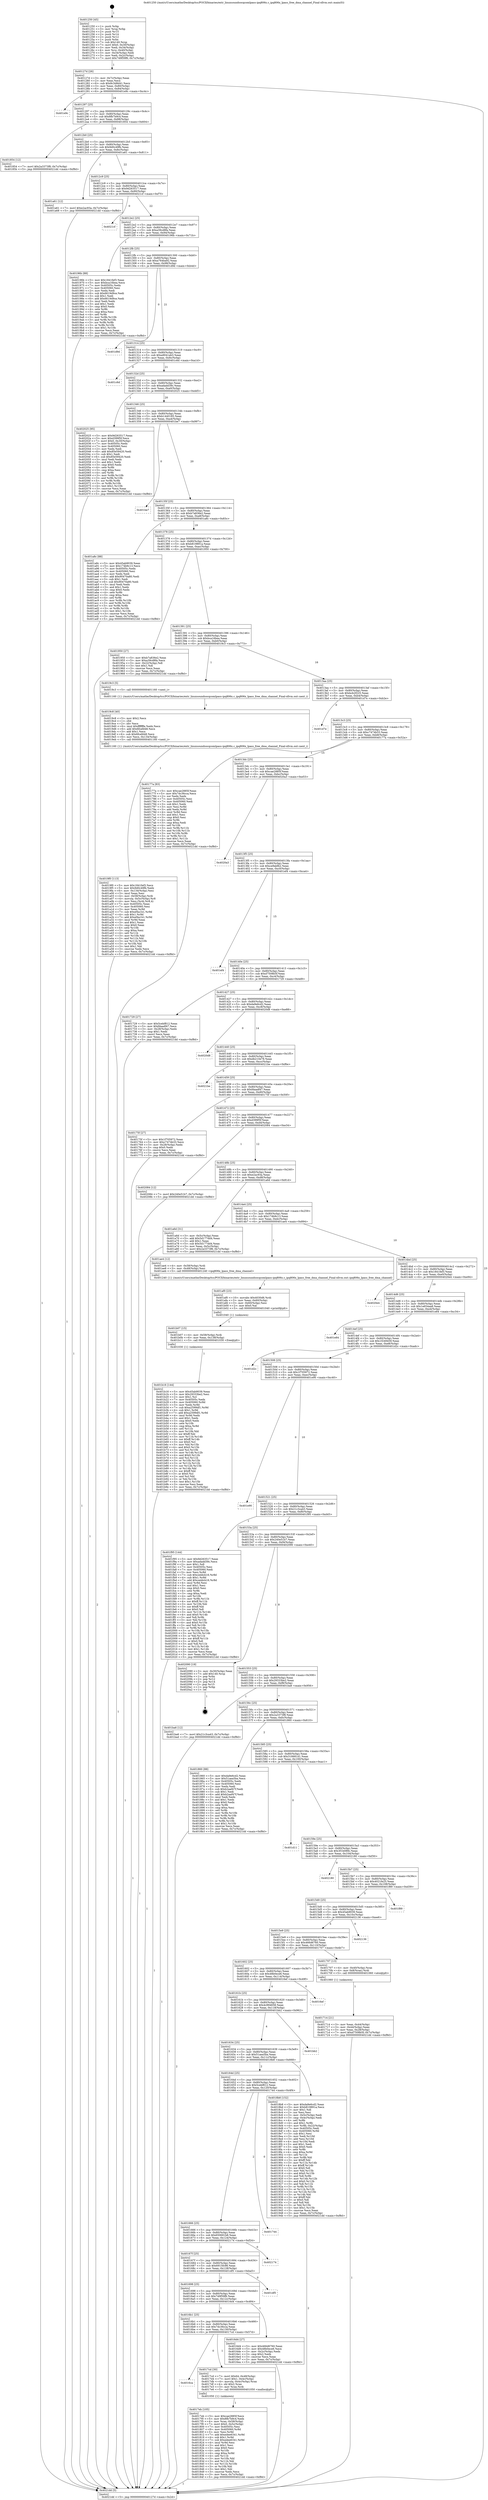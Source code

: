 digraph "0x401250" {
  label = "0x401250 (/mnt/c/Users/mathe/Desktop/tcc/POCII/binaries/extr_linuxsoundsocqcomlpass-ipq806x.c_ipq806x_lpass_free_dma_channel_Final-ollvm.out::main(0))"
  labelloc = "t"
  node[shape=record]

  Entry [label="",width=0.3,height=0.3,shape=circle,fillcolor=black,style=filled]
  "0x40127d" [label="{
     0x40127d [26]\l
     | [instrs]\l
     &nbsp;&nbsp;0x40127d \<+3\>: mov -0x7c(%rbp),%eax\l
     &nbsp;&nbsp;0x401280 \<+2\>: mov %eax,%ecx\l
     &nbsp;&nbsp;0x401282 \<+6\>: sub $0x8c3d8d41,%ecx\l
     &nbsp;&nbsp;0x401288 \<+3\>: mov %eax,-0x80(%rbp)\l
     &nbsp;&nbsp;0x40128b \<+6\>: mov %ecx,-0x84(%rbp)\l
     &nbsp;&nbsp;0x401291 \<+6\>: je 0000000000401e9c \<main+0xc4c\>\l
  }"]
  "0x401e9c" [label="{
     0x401e9c\l
  }", style=dashed]
  "0x401297" [label="{
     0x401297 [25]\l
     | [instrs]\l
     &nbsp;&nbsp;0x401297 \<+5\>: jmp 000000000040129c \<main+0x4c\>\l
     &nbsp;&nbsp;0x40129c \<+3\>: mov -0x80(%rbp),%eax\l
     &nbsp;&nbsp;0x40129f \<+5\>: sub $0x8fb7b9c4,%eax\l
     &nbsp;&nbsp;0x4012a4 \<+6\>: mov %eax,-0x88(%rbp)\l
     &nbsp;&nbsp;0x4012aa \<+6\>: je 0000000000401854 \<main+0x604\>\l
  }"]
  Exit [label="",width=0.3,height=0.3,shape=circle,fillcolor=black,style=filled,peripheries=2]
  "0x401854" [label="{
     0x401854 [12]\l
     | [instrs]\l
     &nbsp;&nbsp;0x401854 \<+7\>: movl $0x2a3373f8,-0x7c(%rbp)\l
     &nbsp;&nbsp;0x40185b \<+5\>: jmp 00000000004021dd \<main+0xf8d\>\l
  }"]
  "0x4012b0" [label="{
     0x4012b0 [25]\l
     | [instrs]\l
     &nbsp;&nbsp;0x4012b0 \<+5\>: jmp 00000000004012b5 \<main+0x65\>\l
     &nbsp;&nbsp;0x4012b5 \<+3\>: mov -0x80(%rbp),%eax\l
     &nbsp;&nbsp;0x4012b8 \<+5\>: sub $0x9d0c49fb,%eax\l
     &nbsp;&nbsp;0x4012bd \<+6\>: mov %eax,-0x8c(%rbp)\l
     &nbsp;&nbsp;0x4012c3 \<+6\>: je 0000000000401a61 \<main+0x811\>\l
  }"]
  "0x401b16" [label="{
     0x401b16 [144]\l
     | [instrs]\l
     &nbsp;&nbsp;0x401b16 \<+5\>: mov $0x45ab9039,%eax\l
     &nbsp;&nbsp;0x401b1b \<+5\>: mov $0x29333be2,%esi\l
     &nbsp;&nbsp;0x401b20 \<+2\>: mov $0x1,%cl\l
     &nbsp;&nbsp;0x401b22 \<+7\>: mov 0x40505c,%edx\l
     &nbsp;&nbsp;0x401b29 \<+8\>: mov 0x405060,%r8d\l
     &nbsp;&nbsp;0x401b31 \<+3\>: mov %edx,%r9d\l
     &nbsp;&nbsp;0x401b34 \<+7\>: sub $0xa2599df1,%r9d\l
     &nbsp;&nbsp;0x401b3b \<+4\>: sub $0x1,%r9d\l
     &nbsp;&nbsp;0x401b3f \<+7\>: add $0xa2599df1,%r9d\l
     &nbsp;&nbsp;0x401b46 \<+4\>: imul %r9d,%edx\l
     &nbsp;&nbsp;0x401b4a \<+3\>: and $0x1,%edx\l
     &nbsp;&nbsp;0x401b4d \<+3\>: cmp $0x0,%edx\l
     &nbsp;&nbsp;0x401b50 \<+4\>: sete %r10b\l
     &nbsp;&nbsp;0x401b54 \<+4\>: cmp $0xa,%r8d\l
     &nbsp;&nbsp;0x401b58 \<+4\>: setl %r11b\l
     &nbsp;&nbsp;0x401b5c \<+3\>: mov %r10b,%bl\l
     &nbsp;&nbsp;0x401b5f \<+3\>: xor $0xff,%bl\l
     &nbsp;&nbsp;0x401b62 \<+3\>: mov %r11b,%r14b\l
     &nbsp;&nbsp;0x401b65 \<+4\>: xor $0xff,%r14b\l
     &nbsp;&nbsp;0x401b69 \<+3\>: xor $0x0,%cl\l
     &nbsp;&nbsp;0x401b6c \<+3\>: mov %bl,%r15b\l
     &nbsp;&nbsp;0x401b6f \<+4\>: and $0x0,%r15b\l
     &nbsp;&nbsp;0x401b73 \<+3\>: and %cl,%r10b\l
     &nbsp;&nbsp;0x401b76 \<+3\>: mov %r14b,%r12b\l
     &nbsp;&nbsp;0x401b79 \<+4\>: and $0x0,%r12b\l
     &nbsp;&nbsp;0x401b7d \<+3\>: and %cl,%r11b\l
     &nbsp;&nbsp;0x401b80 \<+3\>: or %r10b,%r15b\l
     &nbsp;&nbsp;0x401b83 \<+3\>: or %r11b,%r12b\l
     &nbsp;&nbsp;0x401b86 \<+3\>: xor %r12b,%r15b\l
     &nbsp;&nbsp;0x401b89 \<+3\>: or %r14b,%bl\l
     &nbsp;&nbsp;0x401b8c \<+3\>: xor $0xff,%bl\l
     &nbsp;&nbsp;0x401b8f \<+3\>: or $0x0,%cl\l
     &nbsp;&nbsp;0x401b92 \<+2\>: and %cl,%bl\l
     &nbsp;&nbsp;0x401b94 \<+3\>: or %bl,%r15b\l
     &nbsp;&nbsp;0x401b97 \<+4\>: test $0x1,%r15b\l
     &nbsp;&nbsp;0x401b9b \<+3\>: cmovne %esi,%eax\l
     &nbsp;&nbsp;0x401b9e \<+3\>: mov %eax,-0x7c(%rbp)\l
     &nbsp;&nbsp;0x401ba1 \<+5\>: jmp 00000000004021dd \<main+0xf8d\>\l
  }"]
  "0x401a61" [label="{
     0x401a61 [12]\l
     | [instrs]\l
     &nbsp;&nbsp;0x401a61 \<+7\>: movl $0xe2ac93a,-0x7c(%rbp)\l
     &nbsp;&nbsp;0x401a68 \<+5\>: jmp 00000000004021dd \<main+0xf8d\>\l
  }"]
  "0x4012c9" [label="{
     0x4012c9 [25]\l
     | [instrs]\l
     &nbsp;&nbsp;0x4012c9 \<+5\>: jmp 00000000004012ce \<main+0x7e\>\l
     &nbsp;&nbsp;0x4012ce \<+3\>: mov -0x80(%rbp),%eax\l
     &nbsp;&nbsp;0x4012d1 \<+5\>: sub $0x9d263517,%eax\l
     &nbsp;&nbsp;0x4012d6 \<+6\>: mov %eax,-0x90(%rbp)\l
     &nbsp;&nbsp;0x4012dc \<+6\>: je 00000000004021cf \<main+0xf7f\>\l
  }"]
  "0x401b07" [label="{
     0x401b07 [15]\l
     | [instrs]\l
     &nbsp;&nbsp;0x401b07 \<+4\>: mov -0x58(%rbp),%rdi\l
     &nbsp;&nbsp;0x401b0b \<+6\>: mov %eax,-0x138(%rbp)\l
     &nbsp;&nbsp;0x401b11 \<+5\>: call 0000000000401030 \<free@plt\>\l
     | [calls]\l
     &nbsp;&nbsp;0x401030 \{1\} (unknown)\l
  }"]
  "0x4021cf" [label="{
     0x4021cf\l
  }", style=dashed]
  "0x4012e2" [label="{
     0x4012e2 [25]\l
     | [instrs]\l
     &nbsp;&nbsp;0x4012e2 \<+5\>: jmp 00000000004012e7 \<main+0x97\>\l
     &nbsp;&nbsp;0x4012e7 \<+3\>: mov -0x80(%rbp),%eax\l
     &nbsp;&nbsp;0x4012ea \<+5\>: sub $0xa39cd8fa,%eax\l
     &nbsp;&nbsp;0x4012ef \<+6\>: mov %eax,-0x94(%rbp)\l
     &nbsp;&nbsp;0x4012f5 \<+6\>: je 000000000040196b \<main+0x71b\>\l
  }"]
  "0x401af0" [label="{
     0x401af0 [23]\l
     | [instrs]\l
     &nbsp;&nbsp;0x401af0 \<+10\>: movabs $0x4030d6,%rdi\l
     &nbsp;&nbsp;0x401afa \<+3\>: mov %eax,-0x60(%rbp)\l
     &nbsp;&nbsp;0x401afd \<+3\>: mov -0x60(%rbp),%esi\l
     &nbsp;&nbsp;0x401b00 \<+2\>: mov $0x0,%al\l
     &nbsp;&nbsp;0x401b02 \<+5\>: call 0000000000401040 \<printf@plt\>\l
     | [calls]\l
     &nbsp;&nbsp;0x401040 \{1\} (unknown)\l
  }"]
  "0x40196b" [label="{
     0x40196b [88]\l
     | [instrs]\l
     &nbsp;&nbsp;0x40196b \<+5\>: mov $0x1841fef3,%eax\l
     &nbsp;&nbsp;0x401970 \<+5\>: mov $0xbca16bea,%ecx\l
     &nbsp;&nbsp;0x401975 \<+7\>: mov 0x40505c,%edx\l
     &nbsp;&nbsp;0x40197c \<+7\>: mov 0x405060,%esi\l
     &nbsp;&nbsp;0x401983 \<+2\>: mov %edx,%edi\l
     &nbsp;&nbsp;0x401985 \<+6\>: sub $0x6619d9ce,%edi\l
     &nbsp;&nbsp;0x40198b \<+3\>: sub $0x1,%edi\l
     &nbsp;&nbsp;0x40198e \<+6\>: add $0x6619d9ce,%edi\l
     &nbsp;&nbsp;0x401994 \<+3\>: imul %edi,%edx\l
     &nbsp;&nbsp;0x401997 \<+3\>: and $0x1,%edx\l
     &nbsp;&nbsp;0x40199a \<+3\>: cmp $0x0,%edx\l
     &nbsp;&nbsp;0x40199d \<+4\>: sete %r8b\l
     &nbsp;&nbsp;0x4019a1 \<+3\>: cmp $0xa,%esi\l
     &nbsp;&nbsp;0x4019a4 \<+4\>: setl %r9b\l
     &nbsp;&nbsp;0x4019a8 \<+3\>: mov %r8b,%r10b\l
     &nbsp;&nbsp;0x4019ab \<+3\>: and %r9b,%r10b\l
     &nbsp;&nbsp;0x4019ae \<+3\>: xor %r9b,%r8b\l
     &nbsp;&nbsp;0x4019b1 \<+3\>: or %r8b,%r10b\l
     &nbsp;&nbsp;0x4019b4 \<+4\>: test $0x1,%r10b\l
     &nbsp;&nbsp;0x4019b8 \<+3\>: cmovne %ecx,%eax\l
     &nbsp;&nbsp;0x4019bb \<+3\>: mov %eax,-0x7c(%rbp)\l
     &nbsp;&nbsp;0x4019be \<+5\>: jmp 00000000004021dd \<main+0xf8d\>\l
  }"]
  "0x4012fb" [label="{
     0x4012fb [25]\l
     | [instrs]\l
     &nbsp;&nbsp;0x4012fb \<+5\>: jmp 0000000000401300 \<main+0xb0\>\l
     &nbsp;&nbsp;0x401300 \<+3\>: mov -0x80(%rbp),%eax\l
     &nbsp;&nbsp;0x401303 \<+5\>: sub $0xa764ba92,%eax\l
     &nbsp;&nbsp;0x401308 \<+6\>: mov %eax,-0x98(%rbp)\l
     &nbsp;&nbsp;0x40130e \<+6\>: je 0000000000401d9d \<main+0xb4d\>\l
  }"]
  "0x4019f0" [label="{
     0x4019f0 [113]\l
     | [instrs]\l
     &nbsp;&nbsp;0x4019f0 \<+5\>: mov $0x1841fef3,%ecx\l
     &nbsp;&nbsp;0x4019f5 \<+5\>: mov $0x9d0c49fb,%edx\l
     &nbsp;&nbsp;0x4019fa \<+6\>: mov -0x134(%rbp),%esi\l
     &nbsp;&nbsp;0x401a00 \<+3\>: imul %eax,%esi\l
     &nbsp;&nbsp;0x401a03 \<+4\>: mov -0x58(%rbp),%rdi\l
     &nbsp;&nbsp;0x401a07 \<+4\>: movslq -0x5c(%rbp),%r8\l
     &nbsp;&nbsp;0x401a0b \<+4\>: mov %esi,(%rdi,%r8,4)\l
     &nbsp;&nbsp;0x401a0f \<+7\>: mov 0x40505c,%eax\l
     &nbsp;&nbsp;0x401a16 \<+7\>: mov 0x405060,%esi\l
     &nbsp;&nbsp;0x401a1d \<+3\>: mov %eax,%r9d\l
     &nbsp;&nbsp;0x401a20 \<+7\>: sub $0xef4a1b1,%r9d\l
     &nbsp;&nbsp;0x401a27 \<+4\>: sub $0x1,%r9d\l
     &nbsp;&nbsp;0x401a2b \<+7\>: add $0xef4a1b1,%r9d\l
     &nbsp;&nbsp;0x401a32 \<+4\>: imul %r9d,%eax\l
     &nbsp;&nbsp;0x401a36 \<+3\>: and $0x1,%eax\l
     &nbsp;&nbsp;0x401a39 \<+3\>: cmp $0x0,%eax\l
     &nbsp;&nbsp;0x401a3c \<+4\>: sete %r10b\l
     &nbsp;&nbsp;0x401a40 \<+3\>: cmp $0xa,%esi\l
     &nbsp;&nbsp;0x401a43 \<+4\>: setl %r11b\l
     &nbsp;&nbsp;0x401a47 \<+3\>: mov %r10b,%bl\l
     &nbsp;&nbsp;0x401a4a \<+3\>: and %r11b,%bl\l
     &nbsp;&nbsp;0x401a4d \<+3\>: xor %r11b,%r10b\l
     &nbsp;&nbsp;0x401a50 \<+3\>: or %r10b,%bl\l
     &nbsp;&nbsp;0x401a53 \<+3\>: test $0x1,%bl\l
     &nbsp;&nbsp;0x401a56 \<+3\>: cmovne %edx,%ecx\l
     &nbsp;&nbsp;0x401a59 \<+3\>: mov %ecx,-0x7c(%rbp)\l
     &nbsp;&nbsp;0x401a5c \<+5\>: jmp 00000000004021dd \<main+0xf8d\>\l
  }"]
  "0x401d9d" [label="{
     0x401d9d\l
  }", style=dashed]
  "0x401314" [label="{
     0x401314 [25]\l
     | [instrs]\l
     &nbsp;&nbsp;0x401314 \<+5\>: jmp 0000000000401319 \<main+0xc9\>\l
     &nbsp;&nbsp;0x401319 \<+3\>: mov -0x80(%rbp),%eax\l
     &nbsp;&nbsp;0x40131c \<+5\>: sub $0xa9041ab3,%eax\l
     &nbsp;&nbsp;0x401321 \<+6\>: mov %eax,-0x9c(%rbp)\l
     &nbsp;&nbsp;0x401327 \<+6\>: je 0000000000401c6d \<main+0xa1d\>\l
  }"]
  "0x4019c8" [label="{
     0x4019c8 [40]\l
     | [instrs]\l
     &nbsp;&nbsp;0x4019c8 \<+5\>: mov $0x2,%ecx\l
     &nbsp;&nbsp;0x4019cd \<+1\>: cltd\l
     &nbsp;&nbsp;0x4019ce \<+2\>: idiv %ecx\l
     &nbsp;&nbsp;0x4019d0 \<+6\>: imul $0xfffffffe,%edx,%ecx\l
     &nbsp;&nbsp;0x4019d6 \<+6\>: add $0x6fcefd48,%ecx\l
     &nbsp;&nbsp;0x4019dc \<+3\>: add $0x1,%ecx\l
     &nbsp;&nbsp;0x4019df \<+6\>: sub $0x6fcefd48,%ecx\l
     &nbsp;&nbsp;0x4019e5 \<+6\>: mov %ecx,-0x134(%rbp)\l
     &nbsp;&nbsp;0x4019eb \<+5\>: call 0000000000401160 \<next_i\>\l
     | [calls]\l
     &nbsp;&nbsp;0x401160 \{1\} (/mnt/c/Users/mathe/Desktop/tcc/POCII/binaries/extr_linuxsoundsocqcomlpass-ipq806x.c_ipq806x_lpass_free_dma_channel_Final-ollvm.out::next_i)\l
  }"]
  "0x401c6d" [label="{
     0x401c6d\l
  }", style=dashed]
  "0x40132d" [label="{
     0x40132d [25]\l
     | [instrs]\l
     &nbsp;&nbsp;0x40132d \<+5\>: jmp 0000000000401332 \<main+0xe2\>\l
     &nbsp;&nbsp;0x401332 \<+3\>: mov -0x80(%rbp),%eax\l
     &nbsp;&nbsp;0x401335 \<+5\>: sub $0xadadd39c,%eax\l
     &nbsp;&nbsp;0x40133a \<+6\>: mov %eax,-0xa0(%rbp)\l
     &nbsp;&nbsp;0x401340 \<+6\>: je 0000000000402025 \<main+0xdd5\>\l
  }"]
  "0x4017eb" [label="{
     0x4017eb [105]\l
     | [instrs]\l
     &nbsp;&nbsp;0x4017eb \<+5\>: mov $0xcae2885f,%ecx\l
     &nbsp;&nbsp;0x4017f0 \<+5\>: mov $0x8fb7b9c4,%edx\l
     &nbsp;&nbsp;0x4017f5 \<+4\>: mov %rax,-0x58(%rbp)\l
     &nbsp;&nbsp;0x4017f9 \<+7\>: movl $0x0,-0x5c(%rbp)\l
     &nbsp;&nbsp;0x401800 \<+7\>: mov 0x40505c,%esi\l
     &nbsp;&nbsp;0x401807 \<+8\>: mov 0x405060,%r8d\l
     &nbsp;&nbsp;0x40180f \<+3\>: mov %esi,%r9d\l
     &nbsp;&nbsp;0x401812 \<+7\>: add $0xedee6341,%r9d\l
     &nbsp;&nbsp;0x401819 \<+4\>: sub $0x1,%r9d\l
     &nbsp;&nbsp;0x40181d \<+7\>: sub $0xedee6341,%r9d\l
     &nbsp;&nbsp;0x401824 \<+4\>: imul %r9d,%esi\l
     &nbsp;&nbsp;0x401828 \<+3\>: and $0x1,%esi\l
     &nbsp;&nbsp;0x40182b \<+3\>: cmp $0x0,%esi\l
     &nbsp;&nbsp;0x40182e \<+4\>: sete %r10b\l
     &nbsp;&nbsp;0x401832 \<+4\>: cmp $0xa,%r8d\l
     &nbsp;&nbsp;0x401836 \<+4\>: setl %r11b\l
     &nbsp;&nbsp;0x40183a \<+3\>: mov %r10b,%bl\l
     &nbsp;&nbsp;0x40183d \<+3\>: and %r11b,%bl\l
     &nbsp;&nbsp;0x401840 \<+3\>: xor %r11b,%r10b\l
     &nbsp;&nbsp;0x401843 \<+3\>: or %r10b,%bl\l
     &nbsp;&nbsp;0x401846 \<+3\>: test $0x1,%bl\l
     &nbsp;&nbsp;0x401849 \<+3\>: cmovne %edx,%ecx\l
     &nbsp;&nbsp;0x40184c \<+3\>: mov %ecx,-0x7c(%rbp)\l
     &nbsp;&nbsp;0x40184f \<+5\>: jmp 00000000004021dd \<main+0xf8d\>\l
  }"]
  "0x402025" [label="{
     0x402025 [95]\l
     | [instrs]\l
     &nbsp;&nbsp;0x402025 \<+5\>: mov $0x9d263517,%eax\l
     &nbsp;&nbsp;0x40202a \<+5\>: mov $0xd399f5f,%ecx\l
     &nbsp;&nbsp;0x40202f \<+7\>: movl $0x0,-0x30(%rbp)\l
     &nbsp;&nbsp;0x402036 \<+7\>: mov 0x40505c,%edx\l
     &nbsp;&nbsp;0x40203d \<+7\>: mov 0x405060,%esi\l
     &nbsp;&nbsp;0x402044 \<+2\>: mov %edx,%edi\l
     &nbsp;&nbsp;0x402046 \<+6\>: add $0x85e59420,%edi\l
     &nbsp;&nbsp;0x40204c \<+3\>: sub $0x1,%edi\l
     &nbsp;&nbsp;0x40204f \<+6\>: sub $0x85e59420,%edi\l
     &nbsp;&nbsp;0x402055 \<+3\>: imul %edi,%edx\l
     &nbsp;&nbsp;0x402058 \<+3\>: and $0x1,%edx\l
     &nbsp;&nbsp;0x40205b \<+3\>: cmp $0x0,%edx\l
     &nbsp;&nbsp;0x40205e \<+4\>: sete %r8b\l
     &nbsp;&nbsp;0x402062 \<+3\>: cmp $0xa,%esi\l
     &nbsp;&nbsp;0x402065 \<+4\>: setl %r9b\l
     &nbsp;&nbsp;0x402069 \<+3\>: mov %r8b,%r10b\l
     &nbsp;&nbsp;0x40206c \<+3\>: and %r9b,%r10b\l
     &nbsp;&nbsp;0x40206f \<+3\>: xor %r9b,%r8b\l
     &nbsp;&nbsp;0x402072 \<+3\>: or %r8b,%r10b\l
     &nbsp;&nbsp;0x402075 \<+4\>: test $0x1,%r10b\l
     &nbsp;&nbsp;0x402079 \<+3\>: cmovne %ecx,%eax\l
     &nbsp;&nbsp;0x40207c \<+3\>: mov %eax,-0x7c(%rbp)\l
     &nbsp;&nbsp;0x40207f \<+5\>: jmp 00000000004021dd \<main+0xf8d\>\l
  }"]
  "0x401346" [label="{
     0x401346 [25]\l
     | [instrs]\l
     &nbsp;&nbsp;0x401346 \<+5\>: jmp 000000000040134b \<main+0xfb\>\l
     &nbsp;&nbsp;0x40134b \<+3\>: mov -0x80(%rbp),%eax\l
     &nbsp;&nbsp;0x40134e \<+5\>: sub $0xb1440185,%eax\l
     &nbsp;&nbsp;0x401353 \<+6\>: mov %eax,-0xa4(%rbp)\l
     &nbsp;&nbsp;0x401359 \<+6\>: je 0000000000401be7 \<main+0x997\>\l
  }"]
  "0x4016ca" [label="{
     0x4016ca\l
  }", style=dashed]
  "0x401be7" [label="{
     0x401be7\l
  }", style=dashed]
  "0x40135f" [label="{
     0x40135f [25]\l
     | [instrs]\l
     &nbsp;&nbsp;0x40135f \<+5\>: jmp 0000000000401364 \<main+0x114\>\l
     &nbsp;&nbsp;0x401364 \<+3\>: mov -0x80(%rbp),%eax\l
     &nbsp;&nbsp;0x401367 \<+5\>: sub $0xb7a836e2,%eax\l
     &nbsp;&nbsp;0x40136c \<+6\>: mov %eax,-0xa8(%rbp)\l
     &nbsp;&nbsp;0x401372 \<+6\>: je 0000000000401a8c \<main+0x83c\>\l
  }"]
  "0x4017cd" [label="{
     0x4017cd [30]\l
     | [instrs]\l
     &nbsp;&nbsp;0x4017cd \<+7\>: movl $0x64,-0x48(%rbp)\l
     &nbsp;&nbsp;0x4017d4 \<+7\>: movl $0x1,-0x4c(%rbp)\l
     &nbsp;&nbsp;0x4017db \<+4\>: movslq -0x4c(%rbp),%rax\l
     &nbsp;&nbsp;0x4017df \<+4\>: shl $0x2,%rax\l
     &nbsp;&nbsp;0x4017e3 \<+3\>: mov %rax,%rdi\l
     &nbsp;&nbsp;0x4017e6 \<+5\>: call 0000000000401050 \<malloc@plt\>\l
     | [calls]\l
     &nbsp;&nbsp;0x401050 \{1\} (unknown)\l
  }"]
  "0x401a8c" [label="{
     0x401a8c [88]\l
     | [instrs]\l
     &nbsp;&nbsp;0x401a8c \<+5\>: mov $0x45ab9039,%eax\l
     &nbsp;&nbsp;0x401a91 \<+5\>: mov $0x174b9c13,%ecx\l
     &nbsp;&nbsp;0x401a96 \<+7\>: mov 0x40505c,%edx\l
     &nbsp;&nbsp;0x401a9d \<+7\>: mov 0x405060,%esi\l
     &nbsp;&nbsp;0x401aa4 \<+2\>: mov %edx,%edi\l
     &nbsp;&nbsp;0x401aa6 \<+6\>: add $0x90470a80,%edi\l
     &nbsp;&nbsp;0x401aac \<+3\>: sub $0x1,%edi\l
     &nbsp;&nbsp;0x401aaf \<+6\>: sub $0x90470a80,%edi\l
     &nbsp;&nbsp;0x401ab5 \<+3\>: imul %edi,%edx\l
     &nbsp;&nbsp;0x401ab8 \<+3\>: and $0x1,%edx\l
     &nbsp;&nbsp;0x401abb \<+3\>: cmp $0x0,%edx\l
     &nbsp;&nbsp;0x401abe \<+4\>: sete %r8b\l
     &nbsp;&nbsp;0x401ac2 \<+3\>: cmp $0xa,%esi\l
     &nbsp;&nbsp;0x401ac5 \<+4\>: setl %r9b\l
     &nbsp;&nbsp;0x401ac9 \<+3\>: mov %r8b,%r10b\l
     &nbsp;&nbsp;0x401acc \<+3\>: and %r9b,%r10b\l
     &nbsp;&nbsp;0x401acf \<+3\>: xor %r9b,%r8b\l
     &nbsp;&nbsp;0x401ad2 \<+3\>: or %r8b,%r10b\l
     &nbsp;&nbsp;0x401ad5 \<+4\>: test $0x1,%r10b\l
     &nbsp;&nbsp;0x401ad9 \<+3\>: cmovne %ecx,%eax\l
     &nbsp;&nbsp;0x401adc \<+3\>: mov %eax,-0x7c(%rbp)\l
     &nbsp;&nbsp;0x401adf \<+5\>: jmp 00000000004021dd \<main+0xf8d\>\l
  }"]
  "0x401378" [label="{
     0x401378 [25]\l
     | [instrs]\l
     &nbsp;&nbsp;0x401378 \<+5\>: jmp 000000000040137d \<main+0x12d\>\l
     &nbsp;&nbsp;0x40137d \<+3\>: mov -0x80(%rbp),%eax\l
     &nbsp;&nbsp;0x401380 \<+5\>: sub $0xb819891a,%eax\l
     &nbsp;&nbsp;0x401385 \<+6\>: mov %eax,-0xac(%rbp)\l
     &nbsp;&nbsp;0x40138b \<+6\>: je 0000000000401950 \<main+0x700\>\l
  }"]
  "0x401714" [label="{
     0x401714 [21]\l
     | [instrs]\l
     &nbsp;&nbsp;0x401714 \<+3\>: mov %eax,-0x44(%rbp)\l
     &nbsp;&nbsp;0x401717 \<+3\>: mov -0x44(%rbp),%eax\l
     &nbsp;&nbsp;0x40171a \<+3\>: mov %eax,-0x28(%rbp)\l
     &nbsp;&nbsp;0x40171d \<+7\>: movl $0xd7508b5f,-0x7c(%rbp)\l
     &nbsp;&nbsp;0x401724 \<+5\>: jmp 00000000004021dd \<main+0xf8d\>\l
  }"]
  "0x401950" [label="{
     0x401950 [27]\l
     | [instrs]\l
     &nbsp;&nbsp;0x401950 \<+5\>: mov $0xb7a836e2,%eax\l
     &nbsp;&nbsp;0x401955 \<+5\>: mov $0xa39cd8fa,%ecx\l
     &nbsp;&nbsp;0x40195a \<+3\>: mov -0x22(%rbp),%dl\l
     &nbsp;&nbsp;0x40195d \<+3\>: test $0x1,%dl\l
     &nbsp;&nbsp;0x401960 \<+3\>: cmovne %ecx,%eax\l
     &nbsp;&nbsp;0x401963 \<+3\>: mov %eax,-0x7c(%rbp)\l
     &nbsp;&nbsp;0x401966 \<+5\>: jmp 00000000004021dd \<main+0xf8d\>\l
  }"]
  "0x401391" [label="{
     0x401391 [25]\l
     | [instrs]\l
     &nbsp;&nbsp;0x401391 \<+5\>: jmp 0000000000401396 \<main+0x146\>\l
     &nbsp;&nbsp;0x401396 \<+3\>: mov -0x80(%rbp),%eax\l
     &nbsp;&nbsp;0x401399 \<+5\>: sub $0xbca16bea,%eax\l
     &nbsp;&nbsp;0x40139e \<+6\>: mov %eax,-0xb0(%rbp)\l
     &nbsp;&nbsp;0x4013a4 \<+6\>: je 00000000004019c3 \<main+0x773\>\l
  }"]
  "0x401250" [label="{
     0x401250 [45]\l
     | [instrs]\l
     &nbsp;&nbsp;0x401250 \<+1\>: push %rbp\l
     &nbsp;&nbsp;0x401251 \<+3\>: mov %rsp,%rbp\l
     &nbsp;&nbsp;0x401254 \<+2\>: push %r15\l
     &nbsp;&nbsp;0x401256 \<+2\>: push %r14\l
     &nbsp;&nbsp;0x401258 \<+2\>: push %r12\l
     &nbsp;&nbsp;0x40125a \<+1\>: push %rbx\l
     &nbsp;&nbsp;0x40125b \<+7\>: sub $0x140,%rsp\l
     &nbsp;&nbsp;0x401262 \<+7\>: movl $0x0,-0x30(%rbp)\l
     &nbsp;&nbsp;0x401269 \<+3\>: mov %edi,-0x34(%rbp)\l
     &nbsp;&nbsp;0x40126c \<+4\>: mov %rsi,-0x40(%rbp)\l
     &nbsp;&nbsp;0x401270 \<+3\>: mov -0x34(%rbp),%edi\l
     &nbsp;&nbsp;0x401273 \<+3\>: mov %edi,-0x2c(%rbp)\l
     &nbsp;&nbsp;0x401276 \<+7\>: movl $0x749f59f6,-0x7c(%rbp)\l
  }"]
  "0x4019c3" [label="{
     0x4019c3 [5]\l
     | [instrs]\l
     &nbsp;&nbsp;0x4019c3 \<+5\>: call 0000000000401160 \<next_i\>\l
     | [calls]\l
     &nbsp;&nbsp;0x401160 \{1\} (/mnt/c/Users/mathe/Desktop/tcc/POCII/binaries/extr_linuxsoundsocqcomlpass-ipq806x.c_ipq806x_lpass_free_dma_channel_Final-ollvm.out::next_i)\l
  }"]
  "0x4013aa" [label="{
     0x4013aa [25]\l
     | [instrs]\l
     &nbsp;&nbsp;0x4013aa \<+5\>: jmp 00000000004013af \<main+0x15f\>\l
     &nbsp;&nbsp;0x4013af \<+3\>: mov -0x80(%rbp),%eax\l
     &nbsp;&nbsp;0x4013b2 \<+5\>: sub $0xbcb2f225,%eax\l
     &nbsp;&nbsp;0x4013b7 \<+6\>: mov %eax,-0xb4(%rbp)\l
     &nbsp;&nbsp;0x4013bd \<+6\>: je 0000000000401d7e \<main+0xb2e\>\l
  }"]
  "0x4021dd" [label="{
     0x4021dd [5]\l
     | [instrs]\l
     &nbsp;&nbsp;0x4021dd \<+5\>: jmp 000000000040127d \<main+0x2d\>\l
  }"]
  "0x401d7e" [label="{
     0x401d7e\l
  }", style=dashed]
  "0x4013c3" [label="{
     0x4013c3 [25]\l
     | [instrs]\l
     &nbsp;&nbsp;0x4013c3 \<+5\>: jmp 00000000004013c8 \<main+0x178\>\l
     &nbsp;&nbsp;0x4013c8 \<+3\>: mov -0x80(%rbp),%eax\l
     &nbsp;&nbsp;0x4013cb \<+5\>: sub $0xc7474b33,%eax\l
     &nbsp;&nbsp;0x4013d0 \<+6\>: mov %eax,-0xb8(%rbp)\l
     &nbsp;&nbsp;0x4013d6 \<+6\>: je 000000000040177a \<main+0x52a\>\l
  }"]
  "0x4016b1" [label="{
     0x4016b1 [25]\l
     | [instrs]\l
     &nbsp;&nbsp;0x4016b1 \<+5\>: jmp 00000000004016b6 \<main+0x466\>\l
     &nbsp;&nbsp;0x4016b6 \<+3\>: mov -0x80(%rbp),%eax\l
     &nbsp;&nbsp;0x4016b9 \<+5\>: sub $0x7dc36cca,%eax\l
     &nbsp;&nbsp;0x4016be \<+6\>: mov %eax,-0x130(%rbp)\l
     &nbsp;&nbsp;0x4016c4 \<+6\>: je 00000000004017cd \<main+0x57d\>\l
  }"]
  "0x40177a" [label="{
     0x40177a [83]\l
     | [instrs]\l
     &nbsp;&nbsp;0x40177a \<+5\>: mov $0xcae2885f,%eax\l
     &nbsp;&nbsp;0x40177f \<+5\>: mov $0x7dc36cca,%ecx\l
     &nbsp;&nbsp;0x401784 \<+2\>: xor %edx,%edx\l
     &nbsp;&nbsp;0x401786 \<+7\>: mov 0x40505c,%esi\l
     &nbsp;&nbsp;0x40178d \<+7\>: mov 0x405060,%edi\l
     &nbsp;&nbsp;0x401794 \<+3\>: sub $0x1,%edx\l
     &nbsp;&nbsp;0x401797 \<+3\>: mov %esi,%r8d\l
     &nbsp;&nbsp;0x40179a \<+3\>: add %edx,%r8d\l
     &nbsp;&nbsp;0x40179d \<+4\>: imul %r8d,%esi\l
     &nbsp;&nbsp;0x4017a1 \<+3\>: and $0x1,%esi\l
     &nbsp;&nbsp;0x4017a4 \<+3\>: cmp $0x0,%esi\l
     &nbsp;&nbsp;0x4017a7 \<+4\>: sete %r9b\l
     &nbsp;&nbsp;0x4017ab \<+3\>: cmp $0xa,%edi\l
     &nbsp;&nbsp;0x4017ae \<+4\>: setl %r10b\l
     &nbsp;&nbsp;0x4017b2 \<+3\>: mov %r9b,%r11b\l
     &nbsp;&nbsp;0x4017b5 \<+3\>: and %r10b,%r11b\l
     &nbsp;&nbsp;0x4017b8 \<+3\>: xor %r10b,%r9b\l
     &nbsp;&nbsp;0x4017bb \<+3\>: or %r9b,%r11b\l
     &nbsp;&nbsp;0x4017be \<+4\>: test $0x1,%r11b\l
     &nbsp;&nbsp;0x4017c2 \<+3\>: cmovne %ecx,%eax\l
     &nbsp;&nbsp;0x4017c5 \<+3\>: mov %eax,-0x7c(%rbp)\l
     &nbsp;&nbsp;0x4017c8 \<+5\>: jmp 00000000004021dd \<main+0xf8d\>\l
  }"]
  "0x4013dc" [label="{
     0x4013dc [25]\l
     | [instrs]\l
     &nbsp;&nbsp;0x4013dc \<+5\>: jmp 00000000004013e1 \<main+0x191\>\l
     &nbsp;&nbsp;0x4013e1 \<+3\>: mov -0x80(%rbp),%eax\l
     &nbsp;&nbsp;0x4013e4 \<+5\>: sub $0xcae2885f,%eax\l
     &nbsp;&nbsp;0x4013e9 \<+6\>: mov %eax,-0xbc(%rbp)\l
     &nbsp;&nbsp;0x4013ef \<+6\>: je 00000000004020a3 \<main+0xe53\>\l
  }"]
  "0x4016d4" [label="{
     0x4016d4 [27]\l
     | [instrs]\l
     &nbsp;&nbsp;0x4016d4 \<+5\>: mov $0x466d6760,%eax\l
     &nbsp;&nbsp;0x4016d9 \<+5\>: mov $0x48b0ece6,%ecx\l
     &nbsp;&nbsp;0x4016de \<+3\>: mov -0x2c(%rbp),%edx\l
     &nbsp;&nbsp;0x4016e1 \<+3\>: cmp $0x2,%edx\l
     &nbsp;&nbsp;0x4016e4 \<+3\>: cmovne %ecx,%eax\l
     &nbsp;&nbsp;0x4016e7 \<+3\>: mov %eax,-0x7c(%rbp)\l
     &nbsp;&nbsp;0x4016ea \<+5\>: jmp 00000000004021dd \<main+0xf8d\>\l
  }"]
  "0x4020a3" [label="{
     0x4020a3\l
  }", style=dashed]
  "0x4013f5" [label="{
     0x4013f5 [25]\l
     | [instrs]\l
     &nbsp;&nbsp;0x4013f5 \<+5\>: jmp 00000000004013fa \<main+0x1aa\>\l
     &nbsp;&nbsp;0x4013fa \<+3\>: mov -0x80(%rbp),%eax\l
     &nbsp;&nbsp;0x4013fd \<+5\>: sub $0xce9abfb2,%eax\l
     &nbsp;&nbsp;0x401402 \<+6\>: mov %eax,-0xc0(%rbp)\l
     &nbsp;&nbsp;0x401408 \<+6\>: je 0000000000401ef4 \<main+0xca4\>\l
  }"]
  "0x401698" [label="{
     0x401698 [25]\l
     | [instrs]\l
     &nbsp;&nbsp;0x401698 \<+5\>: jmp 000000000040169d \<main+0x44d\>\l
     &nbsp;&nbsp;0x40169d \<+3\>: mov -0x80(%rbp),%eax\l
     &nbsp;&nbsp;0x4016a0 \<+5\>: sub $0x749f59f6,%eax\l
     &nbsp;&nbsp;0x4016a5 \<+6\>: mov %eax,-0x12c(%rbp)\l
     &nbsp;&nbsp;0x4016ab \<+6\>: je 00000000004016d4 \<main+0x484\>\l
  }"]
  "0x401ef4" [label="{
     0x401ef4\l
  }", style=dashed]
  "0x40140e" [label="{
     0x40140e [25]\l
     | [instrs]\l
     &nbsp;&nbsp;0x40140e \<+5\>: jmp 0000000000401413 \<main+0x1c3\>\l
     &nbsp;&nbsp;0x401413 \<+3\>: mov -0x80(%rbp),%eax\l
     &nbsp;&nbsp;0x401416 \<+5\>: sub $0xd7508b5f,%eax\l
     &nbsp;&nbsp;0x40141b \<+6\>: mov %eax,-0xc4(%rbp)\l
     &nbsp;&nbsp;0x401421 \<+6\>: je 0000000000401729 \<main+0x4d9\>\l
  }"]
  "0x401df5" [label="{
     0x401df5\l
  }", style=dashed]
  "0x401729" [label="{
     0x401729 [27]\l
     | [instrs]\l
     &nbsp;&nbsp;0x401729 \<+5\>: mov $0x5cebf812,%eax\l
     &nbsp;&nbsp;0x40172e \<+5\>: mov $0xfdaadf47,%ecx\l
     &nbsp;&nbsp;0x401733 \<+3\>: mov -0x28(%rbp),%edx\l
     &nbsp;&nbsp;0x401736 \<+3\>: cmp $0x1,%edx\l
     &nbsp;&nbsp;0x401739 \<+3\>: cmovl %ecx,%eax\l
     &nbsp;&nbsp;0x40173c \<+3\>: mov %eax,-0x7c(%rbp)\l
     &nbsp;&nbsp;0x40173f \<+5\>: jmp 00000000004021dd \<main+0xf8d\>\l
  }"]
  "0x401427" [label="{
     0x401427 [25]\l
     | [instrs]\l
     &nbsp;&nbsp;0x401427 \<+5\>: jmp 000000000040142c \<main+0x1dc\>\l
     &nbsp;&nbsp;0x40142c \<+3\>: mov -0x80(%rbp),%eax\l
     &nbsp;&nbsp;0x40142f \<+5\>: sub $0xda9e6cd2,%eax\l
     &nbsp;&nbsp;0x401434 \<+6\>: mov %eax,-0xc8(%rbp)\l
     &nbsp;&nbsp;0x40143a \<+6\>: je 00000000004020d8 \<main+0xe88\>\l
  }"]
  "0x40167f" [label="{
     0x40167f [25]\l
     | [instrs]\l
     &nbsp;&nbsp;0x40167f \<+5\>: jmp 0000000000401684 \<main+0x434\>\l
     &nbsp;&nbsp;0x401684 \<+3\>: mov -0x80(%rbp),%eax\l
     &nbsp;&nbsp;0x401687 \<+5\>: sub $0x6915fc98,%eax\l
     &nbsp;&nbsp;0x40168c \<+6\>: mov %eax,-0x128(%rbp)\l
     &nbsp;&nbsp;0x401692 \<+6\>: je 0000000000401df5 \<main+0xba5\>\l
  }"]
  "0x4020d8" [label="{
     0x4020d8\l
  }", style=dashed]
  "0x401440" [label="{
     0x401440 [25]\l
     | [instrs]\l
     &nbsp;&nbsp;0x401440 \<+5\>: jmp 0000000000401445 \<main+0x1f5\>\l
     &nbsp;&nbsp;0x401445 \<+3\>: mov -0x80(%rbp),%eax\l
     &nbsp;&nbsp;0x401448 \<+5\>: sub $0xdb210e78,%eax\l
     &nbsp;&nbsp;0x40144d \<+6\>: mov %eax,-0xcc(%rbp)\l
     &nbsp;&nbsp;0x401453 \<+6\>: je 00000000004021be \<main+0xf6e\>\l
  }"]
  "0x402174" [label="{
     0x402174\l
  }", style=dashed]
  "0x4021be" [label="{
     0x4021be\l
  }", style=dashed]
  "0x401459" [label="{
     0x401459 [25]\l
     | [instrs]\l
     &nbsp;&nbsp;0x401459 \<+5\>: jmp 000000000040145e \<main+0x20e\>\l
     &nbsp;&nbsp;0x40145e \<+3\>: mov -0x80(%rbp),%eax\l
     &nbsp;&nbsp;0x401461 \<+5\>: sub $0xfdaadf47,%eax\l
     &nbsp;&nbsp;0x401466 \<+6\>: mov %eax,-0xd0(%rbp)\l
     &nbsp;&nbsp;0x40146c \<+6\>: je 000000000040175f \<main+0x50f\>\l
  }"]
  "0x401666" [label="{
     0x401666 [25]\l
     | [instrs]\l
     &nbsp;&nbsp;0x401666 \<+5\>: jmp 000000000040166b \<main+0x41b\>\l
     &nbsp;&nbsp;0x40166b \<+3\>: mov -0x80(%rbp),%eax\l
     &nbsp;&nbsp;0x40166e \<+5\>: sub $0x650691b8,%eax\l
     &nbsp;&nbsp;0x401673 \<+6\>: mov %eax,-0x124(%rbp)\l
     &nbsp;&nbsp;0x401679 \<+6\>: je 0000000000402174 \<main+0xf24\>\l
  }"]
  "0x40175f" [label="{
     0x40175f [27]\l
     | [instrs]\l
     &nbsp;&nbsp;0x40175f \<+5\>: mov $0x1f705972,%eax\l
     &nbsp;&nbsp;0x401764 \<+5\>: mov $0xc7474b33,%ecx\l
     &nbsp;&nbsp;0x401769 \<+3\>: mov -0x28(%rbp),%edx\l
     &nbsp;&nbsp;0x40176c \<+3\>: cmp $0x0,%edx\l
     &nbsp;&nbsp;0x40176f \<+3\>: cmove %ecx,%eax\l
     &nbsp;&nbsp;0x401772 \<+3\>: mov %eax,-0x7c(%rbp)\l
     &nbsp;&nbsp;0x401775 \<+5\>: jmp 00000000004021dd \<main+0xf8d\>\l
  }"]
  "0x401472" [label="{
     0x401472 [25]\l
     | [instrs]\l
     &nbsp;&nbsp;0x401472 \<+5\>: jmp 0000000000401477 \<main+0x227\>\l
     &nbsp;&nbsp;0x401477 \<+3\>: mov -0x80(%rbp),%eax\l
     &nbsp;&nbsp;0x40147a \<+5\>: sub $0xd399f5f,%eax\l
     &nbsp;&nbsp;0x40147f \<+6\>: mov %eax,-0xd4(%rbp)\l
     &nbsp;&nbsp;0x401485 \<+6\>: je 0000000000402084 \<main+0xe34\>\l
  }"]
  "0x401744" [label="{
     0x401744\l
  }", style=dashed]
  "0x402084" [label="{
     0x402084 [12]\l
     | [instrs]\l
     &nbsp;&nbsp;0x402084 \<+7\>: movl $0x240e51b7,-0x7c(%rbp)\l
     &nbsp;&nbsp;0x40208b \<+5\>: jmp 00000000004021dd \<main+0xf8d\>\l
  }"]
  "0x40148b" [label="{
     0x40148b [25]\l
     | [instrs]\l
     &nbsp;&nbsp;0x40148b \<+5\>: jmp 0000000000401490 \<main+0x240\>\l
     &nbsp;&nbsp;0x401490 \<+3\>: mov -0x80(%rbp),%eax\l
     &nbsp;&nbsp;0x401493 \<+5\>: sub $0xe2ac93a,%eax\l
     &nbsp;&nbsp;0x401498 \<+6\>: mov %eax,-0xd8(%rbp)\l
     &nbsp;&nbsp;0x40149e \<+6\>: je 0000000000401a6d \<main+0x81d\>\l
  }"]
  "0x40164d" [label="{
     0x40164d [25]\l
     | [instrs]\l
     &nbsp;&nbsp;0x40164d \<+5\>: jmp 0000000000401652 \<main+0x402\>\l
     &nbsp;&nbsp;0x401652 \<+3\>: mov -0x80(%rbp),%eax\l
     &nbsp;&nbsp;0x401655 \<+5\>: sub $0x5cebf812,%eax\l
     &nbsp;&nbsp;0x40165a \<+6\>: mov %eax,-0x120(%rbp)\l
     &nbsp;&nbsp;0x401660 \<+6\>: je 0000000000401744 \<main+0x4f4\>\l
  }"]
  "0x401a6d" [label="{
     0x401a6d [31]\l
     | [instrs]\l
     &nbsp;&nbsp;0x401a6d \<+3\>: mov -0x5c(%rbp),%eax\l
     &nbsp;&nbsp;0x401a70 \<+5\>: add $0x5d177dd4,%eax\l
     &nbsp;&nbsp;0x401a75 \<+3\>: add $0x1,%eax\l
     &nbsp;&nbsp;0x401a78 \<+5\>: sub $0x5d177dd4,%eax\l
     &nbsp;&nbsp;0x401a7d \<+3\>: mov %eax,-0x5c(%rbp)\l
     &nbsp;&nbsp;0x401a80 \<+7\>: movl $0x2a3373f8,-0x7c(%rbp)\l
     &nbsp;&nbsp;0x401a87 \<+5\>: jmp 00000000004021dd \<main+0xf8d\>\l
  }"]
  "0x4014a4" [label="{
     0x4014a4 [25]\l
     | [instrs]\l
     &nbsp;&nbsp;0x4014a4 \<+5\>: jmp 00000000004014a9 \<main+0x259\>\l
     &nbsp;&nbsp;0x4014a9 \<+3\>: mov -0x80(%rbp),%eax\l
     &nbsp;&nbsp;0x4014ac \<+5\>: sub $0x174b9c13,%eax\l
     &nbsp;&nbsp;0x4014b1 \<+6\>: mov %eax,-0xdc(%rbp)\l
     &nbsp;&nbsp;0x4014b7 \<+6\>: je 0000000000401ae4 \<main+0x894\>\l
  }"]
  "0x4018b8" [label="{
     0x4018b8 [152]\l
     | [instrs]\l
     &nbsp;&nbsp;0x4018b8 \<+5\>: mov $0xda9e6cd2,%eax\l
     &nbsp;&nbsp;0x4018bd \<+5\>: mov $0xb819891a,%ecx\l
     &nbsp;&nbsp;0x4018c2 \<+2\>: mov $0x1,%dl\l
     &nbsp;&nbsp;0x4018c4 \<+2\>: xor %esi,%esi\l
     &nbsp;&nbsp;0x4018c6 \<+3\>: mov -0x5c(%rbp),%edi\l
     &nbsp;&nbsp;0x4018c9 \<+3\>: cmp -0x4c(%rbp),%edi\l
     &nbsp;&nbsp;0x4018cc \<+4\>: setl %r8b\l
     &nbsp;&nbsp;0x4018d0 \<+4\>: and $0x1,%r8b\l
     &nbsp;&nbsp;0x4018d4 \<+4\>: mov %r8b,-0x22(%rbp)\l
     &nbsp;&nbsp;0x4018d8 \<+7\>: mov 0x40505c,%edi\l
     &nbsp;&nbsp;0x4018df \<+8\>: mov 0x405060,%r9d\l
     &nbsp;&nbsp;0x4018e7 \<+3\>: sub $0x1,%esi\l
     &nbsp;&nbsp;0x4018ea \<+3\>: mov %edi,%r10d\l
     &nbsp;&nbsp;0x4018ed \<+3\>: add %esi,%r10d\l
     &nbsp;&nbsp;0x4018f0 \<+4\>: imul %r10d,%edi\l
     &nbsp;&nbsp;0x4018f4 \<+3\>: and $0x1,%edi\l
     &nbsp;&nbsp;0x4018f7 \<+3\>: cmp $0x0,%edi\l
     &nbsp;&nbsp;0x4018fa \<+4\>: sete %r8b\l
     &nbsp;&nbsp;0x4018fe \<+4\>: cmp $0xa,%r9d\l
     &nbsp;&nbsp;0x401902 \<+4\>: setl %r11b\l
     &nbsp;&nbsp;0x401906 \<+3\>: mov %r8b,%bl\l
     &nbsp;&nbsp;0x401909 \<+3\>: xor $0xff,%bl\l
     &nbsp;&nbsp;0x40190c \<+3\>: mov %r11b,%r14b\l
     &nbsp;&nbsp;0x40190f \<+4\>: xor $0xff,%r14b\l
     &nbsp;&nbsp;0x401913 \<+3\>: xor $0x0,%dl\l
     &nbsp;&nbsp;0x401916 \<+3\>: mov %bl,%r15b\l
     &nbsp;&nbsp;0x401919 \<+4\>: and $0x0,%r15b\l
     &nbsp;&nbsp;0x40191d \<+3\>: and %dl,%r8b\l
     &nbsp;&nbsp;0x401920 \<+3\>: mov %r14b,%r12b\l
     &nbsp;&nbsp;0x401923 \<+4\>: and $0x0,%r12b\l
     &nbsp;&nbsp;0x401927 \<+3\>: and %dl,%r11b\l
     &nbsp;&nbsp;0x40192a \<+3\>: or %r8b,%r15b\l
     &nbsp;&nbsp;0x40192d \<+3\>: or %r11b,%r12b\l
     &nbsp;&nbsp;0x401930 \<+3\>: xor %r12b,%r15b\l
     &nbsp;&nbsp;0x401933 \<+3\>: or %r14b,%bl\l
     &nbsp;&nbsp;0x401936 \<+3\>: xor $0xff,%bl\l
     &nbsp;&nbsp;0x401939 \<+3\>: or $0x0,%dl\l
     &nbsp;&nbsp;0x40193c \<+2\>: and %dl,%bl\l
     &nbsp;&nbsp;0x40193e \<+3\>: or %bl,%r15b\l
     &nbsp;&nbsp;0x401941 \<+4\>: test $0x1,%r15b\l
     &nbsp;&nbsp;0x401945 \<+3\>: cmovne %ecx,%eax\l
     &nbsp;&nbsp;0x401948 \<+3\>: mov %eax,-0x7c(%rbp)\l
     &nbsp;&nbsp;0x40194b \<+5\>: jmp 00000000004021dd \<main+0xf8d\>\l
  }"]
  "0x401ae4" [label="{
     0x401ae4 [12]\l
     | [instrs]\l
     &nbsp;&nbsp;0x401ae4 \<+4\>: mov -0x58(%rbp),%rdi\l
     &nbsp;&nbsp;0x401ae8 \<+3\>: mov -0x48(%rbp),%esi\l
     &nbsp;&nbsp;0x401aeb \<+5\>: call 0000000000401240 \<ipq806x_lpass_free_dma_channel\>\l
     | [calls]\l
     &nbsp;&nbsp;0x401240 \{1\} (/mnt/c/Users/mathe/Desktop/tcc/POCII/binaries/extr_linuxsoundsocqcomlpass-ipq806x.c_ipq806x_lpass_free_dma_channel_Final-ollvm.out::ipq806x_lpass_free_dma_channel)\l
  }"]
  "0x4014bd" [label="{
     0x4014bd [25]\l
     | [instrs]\l
     &nbsp;&nbsp;0x4014bd \<+5\>: jmp 00000000004014c2 \<main+0x272\>\l
     &nbsp;&nbsp;0x4014c2 \<+3\>: mov -0x80(%rbp),%eax\l
     &nbsp;&nbsp;0x4014c5 \<+5\>: sub $0x1841fef3,%eax\l
     &nbsp;&nbsp;0x4014ca \<+6\>: mov %eax,-0xe0(%rbp)\l
     &nbsp;&nbsp;0x4014d0 \<+6\>: je 00000000004020e4 \<main+0xe94\>\l
  }"]
  "0x401634" [label="{
     0x401634 [25]\l
     | [instrs]\l
     &nbsp;&nbsp;0x401634 \<+5\>: jmp 0000000000401639 \<main+0x3e9\>\l
     &nbsp;&nbsp;0x401639 \<+3\>: mov -0x80(%rbp),%eax\l
     &nbsp;&nbsp;0x40163c \<+5\>: sub $0x51aea5ba,%eax\l
     &nbsp;&nbsp;0x401641 \<+6\>: mov %eax,-0x11c(%rbp)\l
     &nbsp;&nbsp;0x401647 \<+6\>: je 00000000004018b8 \<main+0x668\>\l
  }"]
  "0x4020e4" [label="{
     0x4020e4\l
  }", style=dashed]
  "0x4014d6" [label="{
     0x4014d6 [25]\l
     | [instrs]\l
     &nbsp;&nbsp;0x4014d6 \<+5\>: jmp 00000000004014db \<main+0x28b\>\l
     &nbsp;&nbsp;0x4014db \<+3\>: mov -0x80(%rbp),%eax\l
     &nbsp;&nbsp;0x4014de \<+5\>: sub $0x1e654aa8,%eax\l
     &nbsp;&nbsp;0x4014e3 \<+6\>: mov %eax,-0xe4(%rbp)\l
     &nbsp;&nbsp;0x4014e9 \<+6\>: je 0000000000401e84 \<main+0xc34\>\l
  }"]
  "0x401bb2" [label="{
     0x401bb2\l
  }", style=dashed]
  "0x401e84" [label="{
     0x401e84\l
  }", style=dashed]
  "0x4014ef" [label="{
     0x4014ef [25]\l
     | [instrs]\l
     &nbsp;&nbsp;0x4014ef \<+5\>: jmp 00000000004014f4 \<main+0x2a4\>\l
     &nbsp;&nbsp;0x4014f4 \<+3\>: mov -0x80(%rbp),%eax\l
     &nbsp;&nbsp;0x4014f7 \<+5\>: sub $0x1f249459,%eax\l
     &nbsp;&nbsp;0x4014fc \<+6\>: mov %eax,-0xe8(%rbp)\l
     &nbsp;&nbsp;0x401502 \<+6\>: je 0000000000401d2c \<main+0xadc\>\l
  }"]
  "0x40161b" [label="{
     0x40161b [25]\l
     | [instrs]\l
     &nbsp;&nbsp;0x40161b \<+5\>: jmp 0000000000401620 \<main+0x3d0\>\l
     &nbsp;&nbsp;0x401620 \<+3\>: mov -0x80(%rbp),%eax\l
     &nbsp;&nbsp;0x401623 \<+5\>: sub $0x4c994658,%eax\l
     &nbsp;&nbsp;0x401628 \<+6\>: mov %eax,-0x118(%rbp)\l
     &nbsp;&nbsp;0x40162e \<+6\>: je 0000000000401bb2 \<main+0x962\>\l
  }"]
  "0x401d2c" [label="{
     0x401d2c\l
  }", style=dashed]
  "0x401508" [label="{
     0x401508 [25]\l
     | [instrs]\l
     &nbsp;&nbsp;0x401508 \<+5\>: jmp 000000000040150d \<main+0x2bd\>\l
     &nbsp;&nbsp;0x40150d \<+3\>: mov -0x80(%rbp),%eax\l
     &nbsp;&nbsp;0x401510 \<+5\>: sub $0x1f705972,%eax\l
     &nbsp;&nbsp;0x401515 \<+6\>: mov %eax,-0xec(%rbp)\l
     &nbsp;&nbsp;0x40151b \<+6\>: je 0000000000401e90 \<main+0xc40\>\l
  }"]
  "0x4016ef" [label="{
     0x4016ef\l
  }", style=dashed]
  "0x401e90" [label="{
     0x401e90\l
  }", style=dashed]
  "0x401521" [label="{
     0x401521 [25]\l
     | [instrs]\l
     &nbsp;&nbsp;0x401521 \<+5\>: jmp 0000000000401526 \<main+0x2d6\>\l
     &nbsp;&nbsp;0x401526 \<+3\>: mov -0x80(%rbp),%eax\l
     &nbsp;&nbsp;0x401529 \<+5\>: sub $0x21c3ca43,%eax\l
     &nbsp;&nbsp;0x40152e \<+6\>: mov %eax,-0xf0(%rbp)\l
     &nbsp;&nbsp;0x401534 \<+6\>: je 0000000000401f95 \<main+0xd45\>\l
  }"]
  "0x401602" [label="{
     0x401602 [25]\l
     | [instrs]\l
     &nbsp;&nbsp;0x401602 \<+5\>: jmp 0000000000401607 \<main+0x3b7\>\l
     &nbsp;&nbsp;0x401607 \<+3\>: mov -0x80(%rbp),%eax\l
     &nbsp;&nbsp;0x40160a \<+5\>: sub $0x48b0ece6,%eax\l
     &nbsp;&nbsp;0x40160f \<+6\>: mov %eax,-0x114(%rbp)\l
     &nbsp;&nbsp;0x401615 \<+6\>: je 00000000004016ef \<main+0x49f\>\l
  }"]
  "0x401f95" [label="{
     0x401f95 [144]\l
     | [instrs]\l
     &nbsp;&nbsp;0x401f95 \<+5\>: mov $0x9d263517,%eax\l
     &nbsp;&nbsp;0x401f9a \<+5\>: mov $0xadadd39c,%ecx\l
     &nbsp;&nbsp;0x401f9f \<+2\>: mov $0x1,%dl\l
     &nbsp;&nbsp;0x401fa1 \<+7\>: mov 0x40505c,%esi\l
     &nbsp;&nbsp;0x401fa8 \<+7\>: mov 0x405060,%edi\l
     &nbsp;&nbsp;0x401faf \<+3\>: mov %esi,%r8d\l
     &nbsp;&nbsp;0x401fb2 \<+7\>: sub $0xceddcb16,%r8d\l
     &nbsp;&nbsp;0x401fb9 \<+4\>: sub $0x1,%r8d\l
     &nbsp;&nbsp;0x401fbd \<+7\>: add $0xceddcb16,%r8d\l
     &nbsp;&nbsp;0x401fc4 \<+4\>: imul %r8d,%esi\l
     &nbsp;&nbsp;0x401fc8 \<+3\>: and $0x1,%esi\l
     &nbsp;&nbsp;0x401fcb \<+3\>: cmp $0x0,%esi\l
     &nbsp;&nbsp;0x401fce \<+4\>: sete %r9b\l
     &nbsp;&nbsp;0x401fd2 \<+3\>: cmp $0xa,%edi\l
     &nbsp;&nbsp;0x401fd5 \<+4\>: setl %r10b\l
     &nbsp;&nbsp;0x401fd9 \<+3\>: mov %r9b,%r11b\l
     &nbsp;&nbsp;0x401fdc \<+4\>: xor $0xff,%r11b\l
     &nbsp;&nbsp;0x401fe0 \<+3\>: mov %r10b,%bl\l
     &nbsp;&nbsp;0x401fe3 \<+3\>: xor $0xff,%bl\l
     &nbsp;&nbsp;0x401fe6 \<+3\>: xor $0x0,%dl\l
     &nbsp;&nbsp;0x401fe9 \<+3\>: mov %r11b,%r14b\l
     &nbsp;&nbsp;0x401fec \<+4\>: and $0x0,%r14b\l
     &nbsp;&nbsp;0x401ff0 \<+3\>: and %dl,%r9b\l
     &nbsp;&nbsp;0x401ff3 \<+3\>: mov %bl,%r15b\l
     &nbsp;&nbsp;0x401ff6 \<+4\>: and $0x0,%r15b\l
     &nbsp;&nbsp;0x401ffa \<+3\>: and %dl,%r10b\l
     &nbsp;&nbsp;0x401ffd \<+3\>: or %r9b,%r14b\l
     &nbsp;&nbsp;0x402000 \<+3\>: or %r10b,%r15b\l
     &nbsp;&nbsp;0x402003 \<+3\>: xor %r15b,%r14b\l
     &nbsp;&nbsp;0x402006 \<+3\>: or %bl,%r11b\l
     &nbsp;&nbsp;0x402009 \<+4\>: xor $0xff,%r11b\l
     &nbsp;&nbsp;0x40200d \<+3\>: or $0x0,%dl\l
     &nbsp;&nbsp;0x402010 \<+3\>: and %dl,%r11b\l
     &nbsp;&nbsp;0x402013 \<+3\>: or %r11b,%r14b\l
     &nbsp;&nbsp;0x402016 \<+4\>: test $0x1,%r14b\l
     &nbsp;&nbsp;0x40201a \<+3\>: cmovne %ecx,%eax\l
     &nbsp;&nbsp;0x40201d \<+3\>: mov %eax,-0x7c(%rbp)\l
     &nbsp;&nbsp;0x402020 \<+5\>: jmp 00000000004021dd \<main+0xf8d\>\l
  }"]
  "0x40153a" [label="{
     0x40153a [25]\l
     | [instrs]\l
     &nbsp;&nbsp;0x40153a \<+5\>: jmp 000000000040153f \<main+0x2ef\>\l
     &nbsp;&nbsp;0x40153f \<+3\>: mov -0x80(%rbp),%eax\l
     &nbsp;&nbsp;0x401542 \<+5\>: sub $0x240e51b7,%eax\l
     &nbsp;&nbsp;0x401547 \<+6\>: mov %eax,-0xf4(%rbp)\l
     &nbsp;&nbsp;0x40154d \<+6\>: je 0000000000402090 \<main+0xe40\>\l
  }"]
  "0x401707" [label="{
     0x401707 [13]\l
     | [instrs]\l
     &nbsp;&nbsp;0x401707 \<+4\>: mov -0x40(%rbp),%rax\l
     &nbsp;&nbsp;0x40170b \<+4\>: mov 0x8(%rax),%rdi\l
     &nbsp;&nbsp;0x40170f \<+5\>: call 0000000000401060 \<atoi@plt\>\l
     | [calls]\l
     &nbsp;&nbsp;0x401060 \{1\} (unknown)\l
  }"]
  "0x402090" [label="{
     0x402090 [19]\l
     | [instrs]\l
     &nbsp;&nbsp;0x402090 \<+3\>: mov -0x30(%rbp),%eax\l
     &nbsp;&nbsp;0x402093 \<+7\>: add $0x140,%rsp\l
     &nbsp;&nbsp;0x40209a \<+1\>: pop %rbx\l
     &nbsp;&nbsp;0x40209b \<+2\>: pop %r12\l
     &nbsp;&nbsp;0x40209d \<+2\>: pop %r14\l
     &nbsp;&nbsp;0x40209f \<+2\>: pop %r15\l
     &nbsp;&nbsp;0x4020a1 \<+1\>: pop %rbp\l
     &nbsp;&nbsp;0x4020a2 \<+1\>: ret\l
  }"]
  "0x401553" [label="{
     0x401553 [25]\l
     | [instrs]\l
     &nbsp;&nbsp;0x401553 \<+5\>: jmp 0000000000401558 \<main+0x308\>\l
     &nbsp;&nbsp;0x401558 \<+3\>: mov -0x80(%rbp),%eax\l
     &nbsp;&nbsp;0x40155b \<+5\>: sub $0x29333be2,%eax\l
     &nbsp;&nbsp;0x401560 \<+6\>: mov %eax,-0xf8(%rbp)\l
     &nbsp;&nbsp;0x401566 \<+6\>: je 0000000000401ba6 \<main+0x956\>\l
  }"]
  "0x4015e9" [label="{
     0x4015e9 [25]\l
     | [instrs]\l
     &nbsp;&nbsp;0x4015e9 \<+5\>: jmp 00000000004015ee \<main+0x39e\>\l
     &nbsp;&nbsp;0x4015ee \<+3\>: mov -0x80(%rbp),%eax\l
     &nbsp;&nbsp;0x4015f1 \<+5\>: sub $0x466d6760,%eax\l
     &nbsp;&nbsp;0x4015f6 \<+6\>: mov %eax,-0x110(%rbp)\l
     &nbsp;&nbsp;0x4015fc \<+6\>: je 0000000000401707 \<main+0x4b7\>\l
  }"]
  "0x401ba6" [label="{
     0x401ba6 [12]\l
     | [instrs]\l
     &nbsp;&nbsp;0x401ba6 \<+7\>: movl $0x21c3ca43,-0x7c(%rbp)\l
     &nbsp;&nbsp;0x401bad \<+5\>: jmp 00000000004021dd \<main+0xf8d\>\l
  }"]
  "0x40156c" [label="{
     0x40156c [25]\l
     | [instrs]\l
     &nbsp;&nbsp;0x40156c \<+5\>: jmp 0000000000401571 \<main+0x321\>\l
     &nbsp;&nbsp;0x401571 \<+3\>: mov -0x80(%rbp),%eax\l
     &nbsp;&nbsp;0x401574 \<+5\>: sub $0x2a3373f8,%eax\l
     &nbsp;&nbsp;0x401579 \<+6\>: mov %eax,-0xfc(%rbp)\l
     &nbsp;&nbsp;0x40157f \<+6\>: je 0000000000401860 \<main+0x610\>\l
  }"]
  "0x402136" [label="{
     0x402136\l
  }", style=dashed]
  "0x401860" [label="{
     0x401860 [88]\l
     | [instrs]\l
     &nbsp;&nbsp;0x401860 \<+5\>: mov $0xda9e6cd2,%eax\l
     &nbsp;&nbsp;0x401865 \<+5\>: mov $0x51aea5ba,%ecx\l
     &nbsp;&nbsp;0x40186a \<+7\>: mov 0x40505c,%edx\l
     &nbsp;&nbsp;0x401871 \<+7\>: mov 0x405060,%esi\l
     &nbsp;&nbsp;0x401878 \<+2\>: mov %edx,%edi\l
     &nbsp;&nbsp;0x40187a \<+6\>: sub $0xb2aaf47f,%edi\l
     &nbsp;&nbsp;0x401880 \<+3\>: sub $0x1,%edi\l
     &nbsp;&nbsp;0x401883 \<+6\>: add $0xb2aaf47f,%edi\l
     &nbsp;&nbsp;0x401889 \<+3\>: imul %edi,%edx\l
     &nbsp;&nbsp;0x40188c \<+3\>: and $0x1,%edx\l
     &nbsp;&nbsp;0x40188f \<+3\>: cmp $0x0,%edx\l
     &nbsp;&nbsp;0x401892 \<+4\>: sete %r8b\l
     &nbsp;&nbsp;0x401896 \<+3\>: cmp $0xa,%esi\l
     &nbsp;&nbsp;0x401899 \<+4\>: setl %r9b\l
     &nbsp;&nbsp;0x40189d \<+3\>: mov %r8b,%r10b\l
     &nbsp;&nbsp;0x4018a0 \<+3\>: and %r9b,%r10b\l
     &nbsp;&nbsp;0x4018a3 \<+3\>: xor %r9b,%r8b\l
     &nbsp;&nbsp;0x4018a6 \<+3\>: or %r8b,%r10b\l
     &nbsp;&nbsp;0x4018a9 \<+4\>: test $0x1,%r10b\l
     &nbsp;&nbsp;0x4018ad \<+3\>: cmovne %ecx,%eax\l
     &nbsp;&nbsp;0x4018b0 \<+3\>: mov %eax,-0x7c(%rbp)\l
     &nbsp;&nbsp;0x4018b3 \<+5\>: jmp 00000000004021dd \<main+0xf8d\>\l
  }"]
  "0x401585" [label="{
     0x401585 [25]\l
     | [instrs]\l
     &nbsp;&nbsp;0x401585 \<+5\>: jmp 000000000040158a \<main+0x33a\>\l
     &nbsp;&nbsp;0x40158a \<+3\>: mov -0x80(%rbp),%eax\l
     &nbsp;&nbsp;0x40158d \<+5\>: sub $0x316681d1,%eax\l
     &nbsp;&nbsp;0x401592 \<+6\>: mov %eax,-0x100(%rbp)\l
     &nbsp;&nbsp;0x401598 \<+6\>: je 0000000000401d11 \<main+0xac1\>\l
  }"]
  "0x4015d0" [label="{
     0x4015d0 [25]\l
     | [instrs]\l
     &nbsp;&nbsp;0x4015d0 \<+5\>: jmp 00000000004015d5 \<main+0x385\>\l
     &nbsp;&nbsp;0x4015d5 \<+3\>: mov -0x80(%rbp),%eax\l
     &nbsp;&nbsp;0x4015d8 \<+5\>: sub $0x45ab9039,%eax\l
     &nbsp;&nbsp;0x4015dd \<+6\>: mov %eax,-0x10c(%rbp)\l
     &nbsp;&nbsp;0x4015e3 \<+6\>: je 0000000000402136 \<main+0xee6\>\l
  }"]
  "0x401d11" [label="{
     0x401d11\l
  }", style=dashed]
  "0x40159e" [label="{
     0x40159e [25]\l
     | [instrs]\l
     &nbsp;&nbsp;0x40159e \<+5\>: jmp 00000000004015a3 \<main+0x353\>\l
     &nbsp;&nbsp;0x4015a3 \<+3\>: mov -0x80(%rbp),%eax\l
     &nbsp;&nbsp;0x4015a6 \<+5\>: sub $0x3f1b089c,%eax\l
     &nbsp;&nbsp;0x4015ab \<+6\>: mov %eax,-0x104(%rbp)\l
     &nbsp;&nbsp;0x4015b1 \<+6\>: je 0000000000402180 \<main+0xf30\>\l
  }"]
  "0x401f89" [label="{
     0x401f89\l
  }", style=dashed]
  "0x402180" [label="{
     0x402180\l
  }", style=dashed]
  "0x4015b7" [label="{
     0x4015b7 [25]\l
     | [instrs]\l
     &nbsp;&nbsp;0x4015b7 \<+5\>: jmp 00000000004015bc \<main+0x36c\>\l
     &nbsp;&nbsp;0x4015bc \<+3\>: mov -0x80(%rbp),%eax\l
     &nbsp;&nbsp;0x4015bf \<+5\>: sub $0x4021fe25,%eax\l
     &nbsp;&nbsp;0x4015c4 \<+6\>: mov %eax,-0x108(%rbp)\l
     &nbsp;&nbsp;0x4015ca \<+6\>: je 0000000000401f89 \<main+0xd39\>\l
  }"]
  Entry -> "0x401250" [label=" 1"]
  "0x40127d" -> "0x401e9c" [label=" 0"]
  "0x40127d" -> "0x401297" [label=" 24"]
  "0x402090" -> Exit [label=" 1"]
  "0x401297" -> "0x401854" [label=" 1"]
  "0x401297" -> "0x4012b0" [label=" 23"]
  "0x402084" -> "0x4021dd" [label=" 1"]
  "0x4012b0" -> "0x401a61" [label=" 1"]
  "0x4012b0" -> "0x4012c9" [label=" 22"]
  "0x402025" -> "0x4021dd" [label=" 1"]
  "0x4012c9" -> "0x4021cf" [label=" 0"]
  "0x4012c9" -> "0x4012e2" [label=" 22"]
  "0x401f95" -> "0x4021dd" [label=" 1"]
  "0x4012e2" -> "0x40196b" [label=" 1"]
  "0x4012e2" -> "0x4012fb" [label=" 21"]
  "0x401ba6" -> "0x4021dd" [label=" 1"]
  "0x4012fb" -> "0x401d9d" [label=" 0"]
  "0x4012fb" -> "0x401314" [label=" 21"]
  "0x401b16" -> "0x4021dd" [label=" 1"]
  "0x401314" -> "0x401c6d" [label=" 0"]
  "0x401314" -> "0x40132d" [label=" 21"]
  "0x401b07" -> "0x401b16" [label=" 1"]
  "0x40132d" -> "0x402025" [label=" 1"]
  "0x40132d" -> "0x401346" [label=" 20"]
  "0x401af0" -> "0x401b07" [label=" 1"]
  "0x401346" -> "0x401be7" [label=" 0"]
  "0x401346" -> "0x40135f" [label=" 20"]
  "0x401ae4" -> "0x401af0" [label=" 1"]
  "0x40135f" -> "0x401a8c" [label=" 1"]
  "0x40135f" -> "0x401378" [label=" 19"]
  "0x401a8c" -> "0x4021dd" [label=" 1"]
  "0x401378" -> "0x401950" [label=" 2"]
  "0x401378" -> "0x401391" [label=" 17"]
  "0x401a61" -> "0x4021dd" [label=" 1"]
  "0x401391" -> "0x4019c3" [label=" 1"]
  "0x401391" -> "0x4013aa" [label=" 16"]
  "0x4019f0" -> "0x4021dd" [label=" 1"]
  "0x4013aa" -> "0x401d7e" [label=" 0"]
  "0x4013aa" -> "0x4013c3" [label=" 16"]
  "0x4019c8" -> "0x4019f0" [label=" 1"]
  "0x4013c3" -> "0x40177a" [label=" 1"]
  "0x4013c3" -> "0x4013dc" [label=" 15"]
  "0x4019c3" -> "0x4019c8" [label=" 1"]
  "0x4013dc" -> "0x4020a3" [label=" 0"]
  "0x4013dc" -> "0x4013f5" [label=" 15"]
  "0x40196b" -> "0x4021dd" [label=" 1"]
  "0x4013f5" -> "0x401ef4" [label=" 0"]
  "0x4013f5" -> "0x40140e" [label=" 15"]
  "0x4018b8" -> "0x4021dd" [label=" 2"]
  "0x40140e" -> "0x401729" [label=" 1"]
  "0x40140e" -> "0x401427" [label=" 14"]
  "0x401860" -> "0x4021dd" [label=" 2"]
  "0x401427" -> "0x4020d8" [label=" 0"]
  "0x401427" -> "0x401440" [label=" 14"]
  "0x4017eb" -> "0x4021dd" [label=" 1"]
  "0x401440" -> "0x4021be" [label=" 0"]
  "0x401440" -> "0x401459" [label=" 14"]
  "0x4017cd" -> "0x4017eb" [label=" 1"]
  "0x401459" -> "0x40175f" [label=" 1"]
  "0x401459" -> "0x401472" [label=" 13"]
  "0x4016b1" -> "0x4017cd" [label=" 1"]
  "0x401472" -> "0x402084" [label=" 1"]
  "0x401472" -> "0x40148b" [label=" 12"]
  "0x401a6d" -> "0x4021dd" [label=" 1"]
  "0x40148b" -> "0x401a6d" [label=" 1"]
  "0x40148b" -> "0x4014a4" [label=" 11"]
  "0x40175f" -> "0x4021dd" [label=" 1"]
  "0x4014a4" -> "0x401ae4" [label=" 1"]
  "0x4014a4" -> "0x4014bd" [label=" 10"]
  "0x401729" -> "0x4021dd" [label=" 1"]
  "0x4014bd" -> "0x4020e4" [label=" 0"]
  "0x4014bd" -> "0x4014d6" [label=" 10"]
  "0x401707" -> "0x401714" [label=" 1"]
  "0x4014d6" -> "0x401e84" [label=" 0"]
  "0x4014d6" -> "0x4014ef" [label=" 10"]
  "0x4021dd" -> "0x40127d" [label=" 23"]
  "0x4014ef" -> "0x401d2c" [label=" 0"]
  "0x4014ef" -> "0x401508" [label=" 10"]
  "0x4016d4" -> "0x4021dd" [label=" 1"]
  "0x401508" -> "0x401e90" [label=" 0"]
  "0x401508" -> "0x401521" [label=" 10"]
  "0x401698" -> "0x4016b1" [label=" 1"]
  "0x401521" -> "0x401f95" [label=" 1"]
  "0x401521" -> "0x40153a" [label=" 9"]
  "0x401950" -> "0x4021dd" [label=" 2"]
  "0x40153a" -> "0x402090" [label=" 1"]
  "0x40153a" -> "0x401553" [label=" 8"]
  "0x40167f" -> "0x401698" [label=" 2"]
  "0x401553" -> "0x401ba6" [label=" 1"]
  "0x401553" -> "0x40156c" [label=" 7"]
  "0x401854" -> "0x4021dd" [label=" 1"]
  "0x40156c" -> "0x401860" [label=" 2"]
  "0x40156c" -> "0x401585" [label=" 5"]
  "0x401666" -> "0x40167f" [label=" 2"]
  "0x401585" -> "0x401d11" [label=" 0"]
  "0x401585" -> "0x40159e" [label=" 5"]
  "0x4016b1" -> "0x4016ca" [label=" 0"]
  "0x40159e" -> "0x402180" [label=" 0"]
  "0x40159e" -> "0x4015b7" [label=" 5"]
  "0x40164d" -> "0x401666" [label=" 2"]
  "0x4015b7" -> "0x401f89" [label=" 0"]
  "0x4015b7" -> "0x4015d0" [label=" 5"]
  "0x401666" -> "0x402174" [label=" 0"]
  "0x4015d0" -> "0x402136" [label=" 0"]
  "0x4015d0" -> "0x4015e9" [label=" 5"]
  "0x40167f" -> "0x401df5" [label=" 0"]
  "0x4015e9" -> "0x401707" [label=" 1"]
  "0x4015e9" -> "0x401602" [label=" 4"]
  "0x401698" -> "0x4016d4" [label=" 1"]
  "0x401602" -> "0x4016ef" [label=" 0"]
  "0x401602" -> "0x40161b" [label=" 4"]
  "0x401250" -> "0x40127d" [label=" 1"]
  "0x40161b" -> "0x401bb2" [label=" 0"]
  "0x40161b" -> "0x401634" [label=" 4"]
  "0x401714" -> "0x4021dd" [label=" 1"]
  "0x401634" -> "0x4018b8" [label=" 2"]
  "0x401634" -> "0x40164d" [label=" 2"]
  "0x40177a" -> "0x4021dd" [label=" 1"]
  "0x40164d" -> "0x401744" [label=" 0"]
}
